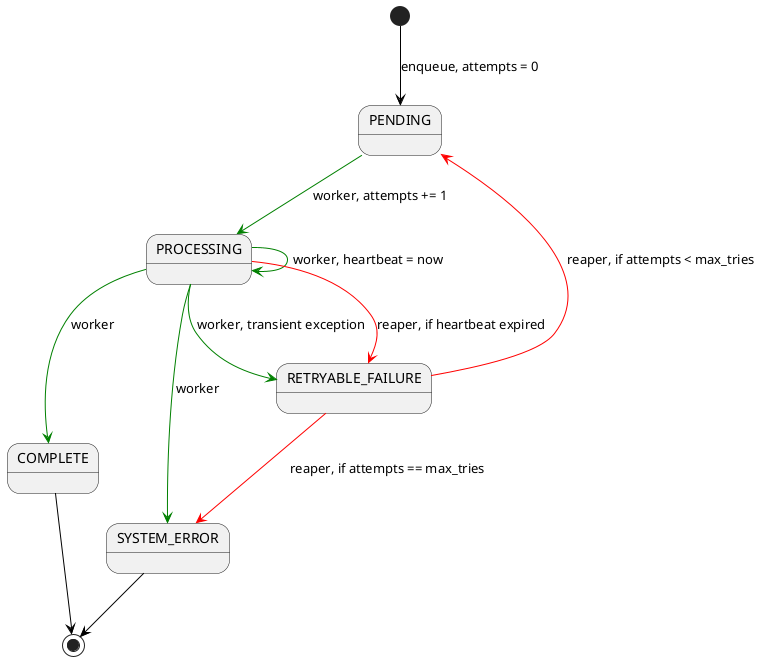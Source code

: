 @startuml precompute state diagram

[*] -[#black]-> PENDING : enqueue, attempts = 0

PENDING -[#green]-> PROCESSING : worker, attempts += 1

PROCESSING -[#green]-> PROCESSING : worker, heartbeat = now

PROCESSING -[#green]-> COMPLETE : worker
PROCESSING -[#green]-> RETRYABLE_FAILURE : worker, transient exception
PROCESSING -[#green]-> SYSTEM_ERROR : worker

PROCESSING -[#red]-> RETRYABLE_FAILURE: reaper, if heartbeat expired

RETRYABLE_FAILURE -[#red]-> PENDING : reaper, if attempts < max_tries
RETRYABLE_FAILURE -[#red]-> SYSTEM_ERROR : reaper, if attempts == max_tries

COMPLETE -[#black]-> [*]
SYSTEM_ERROR -[#black]-> [*]

@enduml
